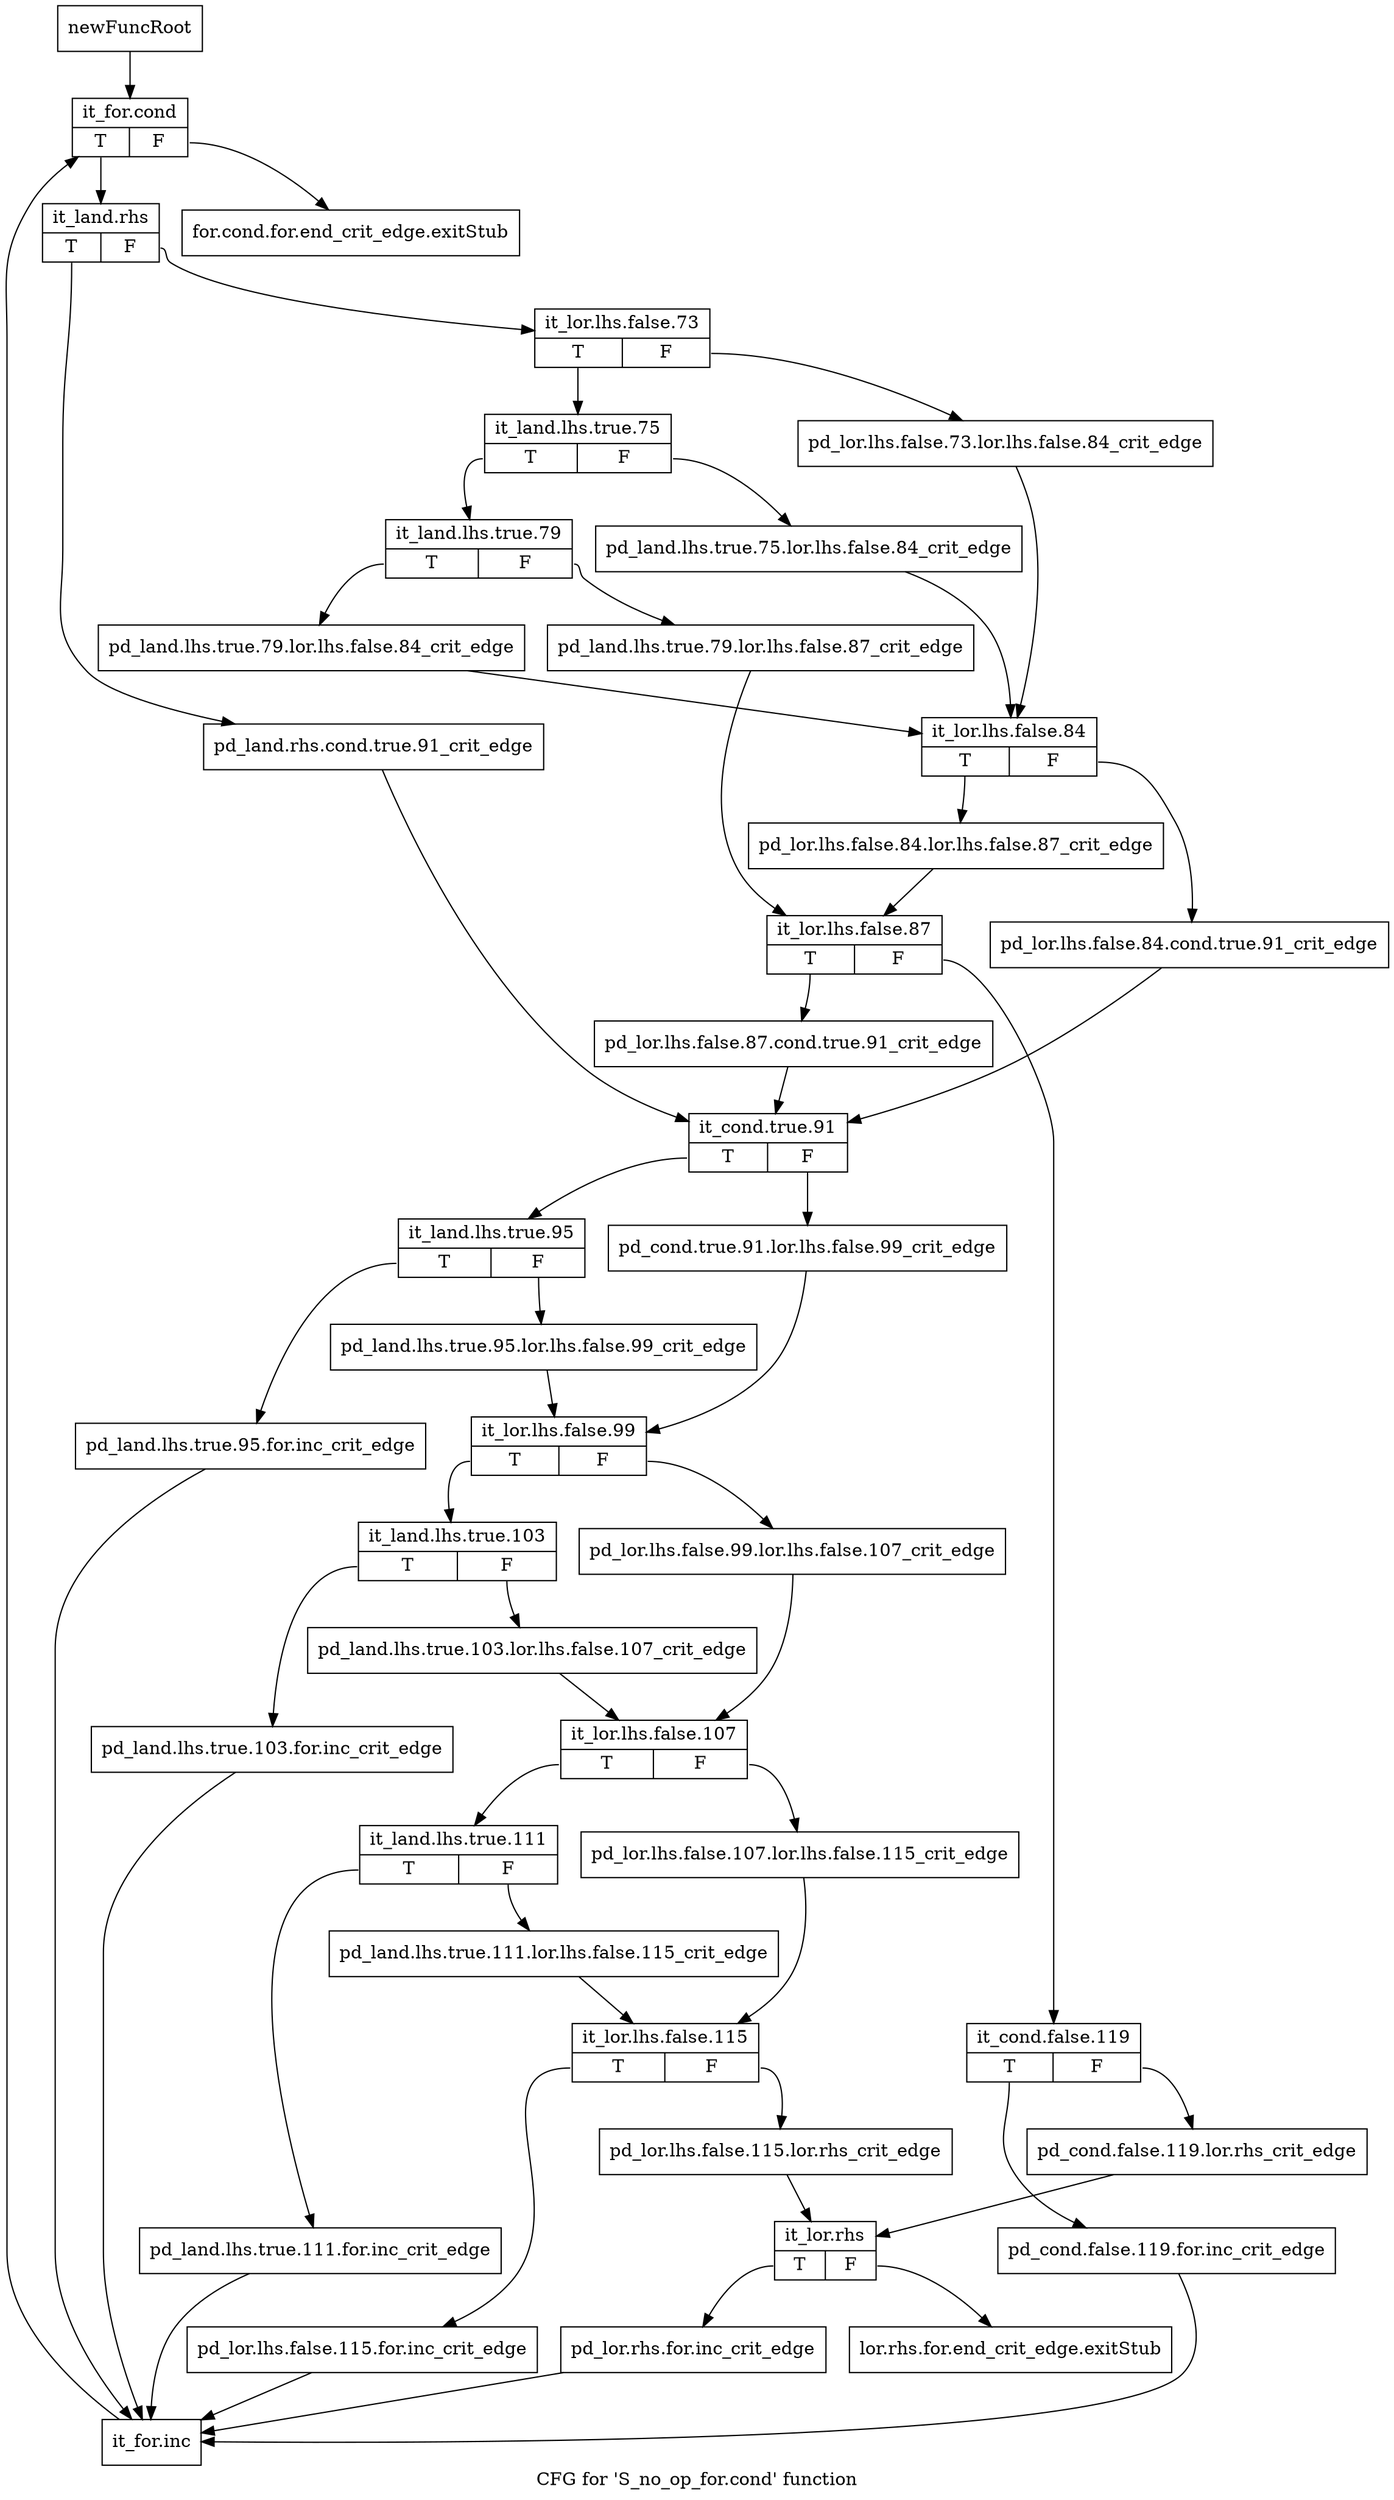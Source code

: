 digraph "CFG for 'S_no_op_for.cond' function" {
	label="CFG for 'S_no_op_for.cond' function";

	Node0x5793170 [shape=record,label="{newFuncRoot}"];
	Node0x5793170 -> Node0x5798710;
	Node0x57931c0 [shape=record,label="{for.cond.for.end_crit_edge.exitStub}"];
	Node0x5793210 [shape=record,label="{lor.rhs.for.end_crit_edge.exitStub}"];
	Node0x5798710 [shape=record,label="{it_for.cond|{<s0>T|<s1>F}}"];
	Node0x5798710:s0 -> Node0x5798760;
	Node0x5798710:s1 -> Node0x57931c0;
	Node0x5798760 [shape=record,label="{it_land.rhs|{<s0>T|<s1>F}}"];
	Node0x5798760:s0 -> Node0x5798c60;
	Node0x5798760:s1 -> Node0x57987b0;
	Node0x57987b0 [shape=record,label="{it_lor.lhs.false.73|{<s0>T|<s1>F}}"];
	Node0x57987b0:s0 -> Node0x5798850;
	Node0x57987b0:s1 -> Node0x5798800;
	Node0x5798800 [shape=record,label="{pd_lor.lhs.false.73.lor.lhs.false.84_crit_edge}"];
	Node0x5798800 -> Node0x57989e0;
	Node0x5798850 [shape=record,label="{it_land.lhs.true.75|{<s0>T|<s1>F}}"];
	Node0x5798850:s0 -> Node0x57988f0;
	Node0x5798850:s1 -> Node0x57988a0;
	Node0x57988a0 [shape=record,label="{pd_land.lhs.true.75.lor.lhs.false.84_crit_edge}"];
	Node0x57988a0 -> Node0x57989e0;
	Node0x57988f0 [shape=record,label="{it_land.lhs.true.79|{<s0>T|<s1>F}}"];
	Node0x57988f0:s0 -> Node0x5798990;
	Node0x57988f0:s1 -> Node0x5798940;
	Node0x5798940 [shape=record,label="{pd_land.lhs.true.79.lor.lhs.false.87_crit_edge}"];
	Node0x5798940 -> Node0x5798ad0;
	Node0x5798990 [shape=record,label="{pd_land.lhs.true.79.lor.lhs.false.84_crit_edge}"];
	Node0x5798990 -> Node0x57989e0;
	Node0x57989e0 [shape=record,label="{it_lor.lhs.false.84|{<s0>T|<s1>F}}"];
	Node0x57989e0:s0 -> Node0x5798a80;
	Node0x57989e0:s1 -> Node0x5798a30;
	Node0x5798a30 [shape=record,label="{pd_lor.lhs.false.84.cond.true.91_crit_edge}"];
	Node0x5798a30 -> Node0x5798cb0;
	Node0x5798a80 [shape=record,label="{pd_lor.lhs.false.84.lor.lhs.false.87_crit_edge}"];
	Node0x5798a80 -> Node0x5798ad0;
	Node0x5798ad0 [shape=record,label="{it_lor.lhs.false.87|{<s0>T|<s1>F}}"];
	Node0x5798ad0:s0 -> Node0x5798c10;
	Node0x5798ad0:s1 -> Node0x5798b20;
	Node0x5798b20 [shape=record,label="{it_cond.false.119|{<s0>T|<s1>F}}"];
	Node0x5798b20:s0 -> Node0x5798bc0;
	Node0x5798b20:s1 -> Node0x5798b70;
	Node0x5798b70 [shape=record,label="{pd_cond.false.119.lor.rhs_crit_edge}"];
	Node0x5798b70 -> Node0x5799110;
	Node0x5798bc0 [shape=record,label="{pd_cond.false.119.for.inc_crit_edge}"];
	Node0x5798bc0 -> Node0x57992f0;
	Node0x5798c10 [shape=record,label="{pd_lor.lhs.false.87.cond.true.91_crit_edge}"];
	Node0x5798c10 -> Node0x5798cb0;
	Node0x5798c60 [shape=record,label="{pd_land.rhs.cond.true.91_crit_edge}"];
	Node0x5798c60 -> Node0x5798cb0;
	Node0x5798cb0 [shape=record,label="{it_cond.true.91|{<s0>T|<s1>F}}"];
	Node0x5798cb0:s0 -> Node0x5798d50;
	Node0x5798cb0:s1 -> Node0x5798d00;
	Node0x5798d00 [shape=record,label="{pd_cond.true.91.lor.lhs.false.99_crit_edge}"];
	Node0x5798d00 -> Node0x5798df0;
	Node0x5798d50 [shape=record,label="{it_land.lhs.true.95|{<s0>T|<s1>F}}"];
	Node0x5798d50:s0 -> Node0x57992a0;
	Node0x5798d50:s1 -> Node0x5798da0;
	Node0x5798da0 [shape=record,label="{pd_land.lhs.true.95.lor.lhs.false.99_crit_edge}"];
	Node0x5798da0 -> Node0x5798df0;
	Node0x5798df0 [shape=record,label="{it_lor.lhs.false.99|{<s0>T|<s1>F}}"];
	Node0x5798df0:s0 -> Node0x5798e90;
	Node0x5798df0:s1 -> Node0x5798e40;
	Node0x5798e40 [shape=record,label="{pd_lor.lhs.false.99.lor.lhs.false.107_crit_edge}"];
	Node0x5798e40 -> Node0x5798f30;
	Node0x5798e90 [shape=record,label="{it_land.lhs.true.103|{<s0>T|<s1>F}}"];
	Node0x5798e90:s0 -> Node0x5799250;
	Node0x5798e90:s1 -> Node0x5798ee0;
	Node0x5798ee0 [shape=record,label="{pd_land.lhs.true.103.lor.lhs.false.107_crit_edge}"];
	Node0x5798ee0 -> Node0x5798f30;
	Node0x5798f30 [shape=record,label="{it_lor.lhs.false.107|{<s0>T|<s1>F}}"];
	Node0x5798f30:s0 -> Node0x5798fd0;
	Node0x5798f30:s1 -> Node0x5798f80;
	Node0x5798f80 [shape=record,label="{pd_lor.lhs.false.107.lor.lhs.false.115_crit_edge}"];
	Node0x5798f80 -> Node0x5799070;
	Node0x5798fd0 [shape=record,label="{it_land.lhs.true.111|{<s0>T|<s1>F}}"];
	Node0x5798fd0:s0 -> Node0x5799200;
	Node0x5798fd0:s1 -> Node0x5799020;
	Node0x5799020 [shape=record,label="{pd_land.lhs.true.111.lor.lhs.false.115_crit_edge}"];
	Node0x5799020 -> Node0x5799070;
	Node0x5799070 [shape=record,label="{it_lor.lhs.false.115|{<s0>T|<s1>F}}"];
	Node0x5799070:s0 -> Node0x57991b0;
	Node0x5799070:s1 -> Node0x57990c0;
	Node0x57990c0 [shape=record,label="{pd_lor.lhs.false.115.lor.rhs_crit_edge}"];
	Node0x57990c0 -> Node0x5799110;
	Node0x5799110 [shape=record,label="{it_lor.rhs|{<s0>T|<s1>F}}"];
	Node0x5799110:s0 -> Node0x5799160;
	Node0x5799110:s1 -> Node0x5793210;
	Node0x5799160 [shape=record,label="{pd_lor.rhs.for.inc_crit_edge}"];
	Node0x5799160 -> Node0x57992f0;
	Node0x57991b0 [shape=record,label="{pd_lor.lhs.false.115.for.inc_crit_edge}"];
	Node0x57991b0 -> Node0x57992f0;
	Node0x5799200 [shape=record,label="{pd_land.lhs.true.111.for.inc_crit_edge}"];
	Node0x5799200 -> Node0x57992f0;
	Node0x5799250 [shape=record,label="{pd_land.lhs.true.103.for.inc_crit_edge}"];
	Node0x5799250 -> Node0x57992f0;
	Node0x57992a0 [shape=record,label="{pd_land.lhs.true.95.for.inc_crit_edge}"];
	Node0x57992a0 -> Node0x57992f0;
	Node0x57992f0 [shape=record,label="{it_for.inc}"];
	Node0x57992f0 -> Node0x5798710;
}

